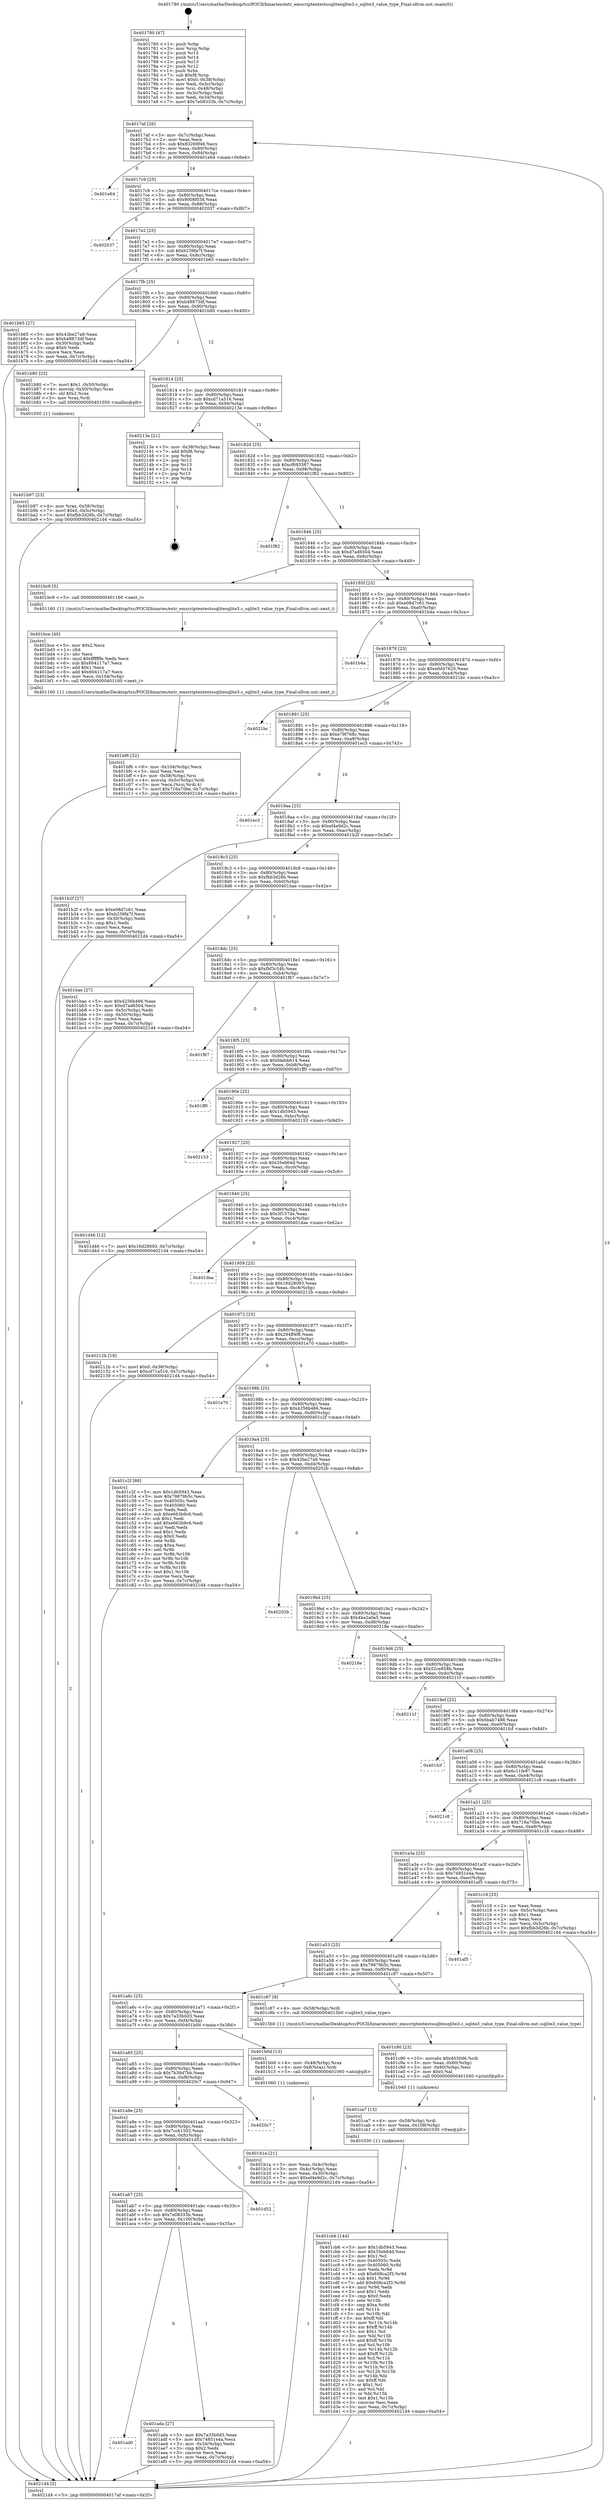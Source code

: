 digraph "0x401780" {
  label = "0x401780 (/mnt/c/Users/mathe/Desktop/tcc/POCII/binaries/extr_emscriptentestssqlitesqlite3.c_sqlite3_value_type_Final-ollvm.out::main(0))"
  labelloc = "t"
  node[shape=record]

  Entry [label="",width=0.3,height=0.3,shape=circle,fillcolor=black,style=filled]
  "0x4017af" [label="{
     0x4017af [26]\l
     | [instrs]\l
     &nbsp;&nbsp;0x4017af \<+3\>: mov -0x7c(%rbp),%eax\l
     &nbsp;&nbsp;0x4017b2 \<+2\>: mov %eax,%ecx\l
     &nbsp;&nbsp;0x4017b4 \<+6\>: sub $0x83269f46,%ecx\l
     &nbsp;&nbsp;0x4017ba \<+3\>: mov %eax,-0x80(%rbp)\l
     &nbsp;&nbsp;0x4017bd \<+6\>: mov %ecx,-0x84(%rbp)\l
     &nbsp;&nbsp;0x4017c3 \<+6\>: je 0000000000401e64 \<main+0x6e4\>\l
  }"]
  "0x401e64" [label="{
     0x401e64\l
  }", style=dashed]
  "0x4017c9" [label="{
     0x4017c9 [25]\l
     | [instrs]\l
     &nbsp;&nbsp;0x4017c9 \<+5\>: jmp 00000000004017ce \<main+0x4e\>\l
     &nbsp;&nbsp;0x4017ce \<+3\>: mov -0x80(%rbp),%eax\l
     &nbsp;&nbsp;0x4017d1 \<+5\>: sub $0x9008f038,%eax\l
     &nbsp;&nbsp;0x4017d6 \<+6\>: mov %eax,-0x88(%rbp)\l
     &nbsp;&nbsp;0x4017dc \<+6\>: je 0000000000402037 \<main+0x8b7\>\l
  }"]
  Exit [label="",width=0.3,height=0.3,shape=circle,fillcolor=black,style=filled,peripheries=2]
  "0x402037" [label="{
     0x402037\l
  }", style=dashed]
  "0x4017e2" [label="{
     0x4017e2 [25]\l
     | [instrs]\l
     &nbsp;&nbsp;0x4017e2 \<+5\>: jmp 00000000004017e7 \<main+0x67\>\l
     &nbsp;&nbsp;0x4017e7 \<+3\>: mov -0x80(%rbp),%eax\l
     &nbsp;&nbsp;0x4017ea \<+5\>: sub $0xb239fa7f,%eax\l
     &nbsp;&nbsp;0x4017ef \<+6\>: mov %eax,-0x8c(%rbp)\l
     &nbsp;&nbsp;0x4017f5 \<+6\>: je 0000000000401b65 \<main+0x3e5\>\l
  }"]
  "0x401cb6" [label="{
     0x401cb6 [144]\l
     | [instrs]\l
     &nbsp;&nbsp;0x401cb6 \<+5\>: mov $0x1db5943,%eax\l
     &nbsp;&nbsp;0x401cbb \<+5\>: mov $0x35eb64d,%esi\l
     &nbsp;&nbsp;0x401cc0 \<+2\>: mov $0x1,%cl\l
     &nbsp;&nbsp;0x401cc2 \<+7\>: mov 0x40505c,%edx\l
     &nbsp;&nbsp;0x401cc9 \<+8\>: mov 0x405060,%r8d\l
     &nbsp;&nbsp;0x401cd1 \<+3\>: mov %edx,%r9d\l
     &nbsp;&nbsp;0x401cd4 \<+7\>: sub $0x608ca2f3,%r9d\l
     &nbsp;&nbsp;0x401cdb \<+4\>: sub $0x1,%r9d\l
     &nbsp;&nbsp;0x401cdf \<+7\>: add $0x608ca2f3,%r9d\l
     &nbsp;&nbsp;0x401ce6 \<+4\>: imul %r9d,%edx\l
     &nbsp;&nbsp;0x401cea \<+3\>: and $0x1,%edx\l
     &nbsp;&nbsp;0x401ced \<+3\>: cmp $0x0,%edx\l
     &nbsp;&nbsp;0x401cf0 \<+4\>: sete %r10b\l
     &nbsp;&nbsp;0x401cf4 \<+4\>: cmp $0xa,%r8d\l
     &nbsp;&nbsp;0x401cf8 \<+4\>: setl %r11b\l
     &nbsp;&nbsp;0x401cfc \<+3\>: mov %r10b,%bl\l
     &nbsp;&nbsp;0x401cff \<+3\>: xor $0xff,%bl\l
     &nbsp;&nbsp;0x401d02 \<+3\>: mov %r11b,%r14b\l
     &nbsp;&nbsp;0x401d05 \<+4\>: xor $0xff,%r14b\l
     &nbsp;&nbsp;0x401d09 \<+3\>: xor $0x1,%cl\l
     &nbsp;&nbsp;0x401d0c \<+3\>: mov %bl,%r15b\l
     &nbsp;&nbsp;0x401d0f \<+4\>: and $0xff,%r15b\l
     &nbsp;&nbsp;0x401d13 \<+3\>: and %cl,%r10b\l
     &nbsp;&nbsp;0x401d16 \<+3\>: mov %r14b,%r12b\l
     &nbsp;&nbsp;0x401d19 \<+4\>: and $0xff,%r12b\l
     &nbsp;&nbsp;0x401d1d \<+3\>: and %cl,%r11b\l
     &nbsp;&nbsp;0x401d20 \<+3\>: or %r10b,%r15b\l
     &nbsp;&nbsp;0x401d23 \<+3\>: or %r11b,%r12b\l
     &nbsp;&nbsp;0x401d26 \<+3\>: xor %r12b,%r15b\l
     &nbsp;&nbsp;0x401d29 \<+3\>: or %r14b,%bl\l
     &nbsp;&nbsp;0x401d2c \<+3\>: xor $0xff,%bl\l
     &nbsp;&nbsp;0x401d2f \<+3\>: or $0x1,%cl\l
     &nbsp;&nbsp;0x401d32 \<+2\>: and %cl,%bl\l
     &nbsp;&nbsp;0x401d34 \<+3\>: or %bl,%r15b\l
     &nbsp;&nbsp;0x401d37 \<+4\>: test $0x1,%r15b\l
     &nbsp;&nbsp;0x401d3b \<+3\>: cmovne %esi,%eax\l
     &nbsp;&nbsp;0x401d3e \<+3\>: mov %eax,-0x7c(%rbp)\l
     &nbsp;&nbsp;0x401d41 \<+5\>: jmp 00000000004021d4 \<main+0xa54\>\l
  }"]
  "0x401b65" [label="{
     0x401b65 [27]\l
     | [instrs]\l
     &nbsp;&nbsp;0x401b65 \<+5\>: mov $0x43be27a9,%eax\l
     &nbsp;&nbsp;0x401b6a \<+5\>: mov $0xb48873df,%ecx\l
     &nbsp;&nbsp;0x401b6f \<+3\>: mov -0x30(%rbp),%edx\l
     &nbsp;&nbsp;0x401b72 \<+3\>: cmp $0x0,%edx\l
     &nbsp;&nbsp;0x401b75 \<+3\>: cmove %ecx,%eax\l
     &nbsp;&nbsp;0x401b78 \<+3\>: mov %eax,-0x7c(%rbp)\l
     &nbsp;&nbsp;0x401b7b \<+5\>: jmp 00000000004021d4 \<main+0xa54\>\l
  }"]
  "0x4017fb" [label="{
     0x4017fb [25]\l
     | [instrs]\l
     &nbsp;&nbsp;0x4017fb \<+5\>: jmp 0000000000401800 \<main+0x80\>\l
     &nbsp;&nbsp;0x401800 \<+3\>: mov -0x80(%rbp),%eax\l
     &nbsp;&nbsp;0x401803 \<+5\>: sub $0xb48873df,%eax\l
     &nbsp;&nbsp;0x401808 \<+6\>: mov %eax,-0x90(%rbp)\l
     &nbsp;&nbsp;0x40180e \<+6\>: je 0000000000401b80 \<main+0x400\>\l
  }"]
  "0x401ca7" [label="{
     0x401ca7 [15]\l
     | [instrs]\l
     &nbsp;&nbsp;0x401ca7 \<+4\>: mov -0x58(%rbp),%rdi\l
     &nbsp;&nbsp;0x401cab \<+6\>: mov %eax,-0x108(%rbp)\l
     &nbsp;&nbsp;0x401cb1 \<+5\>: call 0000000000401030 \<free@plt\>\l
     | [calls]\l
     &nbsp;&nbsp;0x401030 \{1\} (unknown)\l
  }"]
  "0x401b80" [label="{
     0x401b80 [23]\l
     | [instrs]\l
     &nbsp;&nbsp;0x401b80 \<+7\>: movl $0x1,-0x50(%rbp)\l
     &nbsp;&nbsp;0x401b87 \<+4\>: movslq -0x50(%rbp),%rax\l
     &nbsp;&nbsp;0x401b8b \<+4\>: shl $0x2,%rax\l
     &nbsp;&nbsp;0x401b8f \<+3\>: mov %rax,%rdi\l
     &nbsp;&nbsp;0x401b92 \<+5\>: call 0000000000401050 \<malloc@plt\>\l
     | [calls]\l
     &nbsp;&nbsp;0x401050 \{1\} (unknown)\l
  }"]
  "0x401814" [label="{
     0x401814 [25]\l
     | [instrs]\l
     &nbsp;&nbsp;0x401814 \<+5\>: jmp 0000000000401819 \<main+0x99\>\l
     &nbsp;&nbsp;0x401819 \<+3\>: mov -0x80(%rbp),%eax\l
     &nbsp;&nbsp;0x40181c \<+5\>: sub $0xcd71a516,%eax\l
     &nbsp;&nbsp;0x401821 \<+6\>: mov %eax,-0x94(%rbp)\l
     &nbsp;&nbsp;0x401827 \<+6\>: je 000000000040213e \<main+0x9be\>\l
  }"]
  "0x401c90" [label="{
     0x401c90 [23]\l
     | [instrs]\l
     &nbsp;&nbsp;0x401c90 \<+10\>: movabs $0x4030d6,%rdi\l
     &nbsp;&nbsp;0x401c9a \<+3\>: mov %eax,-0x60(%rbp)\l
     &nbsp;&nbsp;0x401c9d \<+3\>: mov -0x60(%rbp),%esi\l
     &nbsp;&nbsp;0x401ca0 \<+2\>: mov $0x0,%al\l
     &nbsp;&nbsp;0x401ca2 \<+5\>: call 0000000000401040 \<printf@plt\>\l
     | [calls]\l
     &nbsp;&nbsp;0x401040 \{1\} (unknown)\l
  }"]
  "0x40213e" [label="{
     0x40213e [21]\l
     | [instrs]\l
     &nbsp;&nbsp;0x40213e \<+3\>: mov -0x38(%rbp),%eax\l
     &nbsp;&nbsp;0x402141 \<+7\>: add $0xf8,%rsp\l
     &nbsp;&nbsp;0x402148 \<+1\>: pop %rbx\l
     &nbsp;&nbsp;0x402149 \<+2\>: pop %r12\l
     &nbsp;&nbsp;0x40214b \<+2\>: pop %r13\l
     &nbsp;&nbsp;0x40214d \<+2\>: pop %r14\l
     &nbsp;&nbsp;0x40214f \<+2\>: pop %r15\l
     &nbsp;&nbsp;0x402151 \<+1\>: pop %rbp\l
     &nbsp;&nbsp;0x402152 \<+1\>: ret\l
  }"]
  "0x40182d" [label="{
     0x40182d [25]\l
     | [instrs]\l
     &nbsp;&nbsp;0x40182d \<+5\>: jmp 0000000000401832 \<main+0xb2\>\l
     &nbsp;&nbsp;0x401832 \<+3\>: mov -0x80(%rbp),%eax\l
     &nbsp;&nbsp;0x401835 \<+5\>: sub $0xcf693387,%eax\l
     &nbsp;&nbsp;0x40183a \<+6\>: mov %eax,-0x98(%rbp)\l
     &nbsp;&nbsp;0x401840 \<+6\>: je 0000000000401f82 \<main+0x802\>\l
  }"]
  "0x401bf6" [label="{
     0x401bf6 [32]\l
     | [instrs]\l
     &nbsp;&nbsp;0x401bf6 \<+6\>: mov -0x104(%rbp),%ecx\l
     &nbsp;&nbsp;0x401bfc \<+3\>: imul %eax,%ecx\l
     &nbsp;&nbsp;0x401bff \<+4\>: mov -0x58(%rbp),%rsi\l
     &nbsp;&nbsp;0x401c03 \<+4\>: movslq -0x5c(%rbp),%rdi\l
     &nbsp;&nbsp;0x401c07 \<+3\>: mov %ecx,(%rsi,%rdi,4)\l
     &nbsp;&nbsp;0x401c0a \<+7\>: movl $0x716a70be,-0x7c(%rbp)\l
     &nbsp;&nbsp;0x401c11 \<+5\>: jmp 00000000004021d4 \<main+0xa54\>\l
  }"]
  "0x401f82" [label="{
     0x401f82\l
  }", style=dashed]
  "0x401846" [label="{
     0x401846 [25]\l
     | [instrs]\l
     &nbsp;&nbsp;0x401846 \<+5\>: jmp 000000000040184b \<main+0xcb\>\l
     &nbsp;&nbsp;0x40184b \<+3\>: mov -0x80(%rbp),%eax\l
     &nbsp;&nbsp;0x40184e \<+5\>: sub $0xd7ad6504,%eax\l
     &nbsp;&nbsp;0x401853 \<+6\>: mov %eax,-0x9c(%rbp)\l
     &nbsp;&nbsp;0x401859 \<+6\>: je 0000000000401bc9 \<main+0x449\>\l
  }"]
  "0x401bce" [label="{
     0x401bce [40]\l
     | [instrs]\l
     &nbsp;&nbsp;0x401bce \<+5\>: mov $0x2,%ecx\l
     &nbsp;&nbsp;0x401bd3 \<+1\>: cltd\l
     &nbsp;&nbsp;0x401bd4 \<+2\>: idiv %ecx\l
     &nbsp;&nbsp;0x401bd6 \<+6\>: imul $0xfffffffe,%edx,%ecx\l
     &nbsp;&nbsp;0x401bdc \<+6\>: sub $0x604117a7,%ecx\l
     &nbsp;&nbsp;0x401be2 \<+3\>: add $0x1,%ecx\l
     &nbsp;&nbsp;0x401be5 \<+6\>: add $0x604117a7,%ecx\l
     &nbsp;&nbsp;0x401beb \<+6\>: mov %ecx,-0x104(%rbp)\l
     &nbsp;&nbsp;0x401bf1 \<+5\>: call 0000000000401160 \<next_i\>\l
     | [calls]\l
     &nbsp;&nbsp;0x401160 \{1\} (/mnt/c/Users/mathe/Desktop/tcc/POCII/binaries/extr_emscriptentestssqlitesqlite3.c_sqlite3_value_type_Final-ollvm.out::next_i)\l
  }"]
  "0x401bc9" [label="{
     0x401bc9 [5]\l
     | [instrs]\l
     &nbsp;&nbsp;0x401bc9 \<+5\>: call 0000000000401160 \<next_i\>\l
     | [calls]\l
     &nbsp;&nbsp;0x401160 \{1\} (/mnt/c/Users/mathe/Desktop/tcc/POCII/binaries/extr_emscriptentestssqlitesqlite3.c_sqlite3_value_type_Final-ollvm.out::next_i)\l
  }"]
  "0x40185f" [label="{
     0x40185f [25]\l
     | [instrs]\l
     &nbsp;&nbsp;0x40185f \<+5\>: jmp 0000000000401864 \<main+0xe4\>\l
     &nbsp;&nbsp;0x401864 \<+3\>: mov -0x80(%rbp),%eax\l
     &nbsp;&nbsp;0x401867 \<+5\>: sub $0xe08d7c61,%eax\l
     &nbsp;&nbsp;0x40186c \<+6\>: mov %eax,-0xa0(%rbp)\l
     &nbsp;&nbsp;0x401872 \<+6\>: je 0000000000401b4a \<main+0x3ca\>\l
  }"]
  "0x401b97" [label="{
     0x401b97 [23]\l
     | [instrs]\l
     &nbsp;&nbsp;0x401b97 \<+4\>: mov %rax,-0x58(%rbp)\l
     &nbsp;&nbsp;0x401b9b \<+7\>: movl $0x0,-0x5c(%rbp)\l
     &nbsp;&nbsp;0x401ba2 \<+7\>: movl $0xfbb3d26b,-0x7c(%rbp)\l
     &nbsp;&nbsp;0x401ba9 \<+5\>: jmp 00000000004021d4 \<main+0xa54\>\l
  }"]
  "0x401b4a" [label="{
     0x401b4a\l
  }", style=dashed]
  "0x401878" [label="{
     0x401878 [25]\l
     | [instrs]\l
     &nbsp;&nbsp;0x401878 \<+5\>: jmp 000000000040187d \<main+0xfd\>\l
     &nbsp;&nbsp;0x40187d \<+3\>: mov -0x80(%rbp),%eax\l
     &nbsp;&nbsp;0x401880 \<+5\>: sub $0xe0d47620,%eax\l
     &nbsp;&nbsp;0x401885 \<+6\>: mov %eax,-0xa4(%rbp)\l
     &nbsp;&nbsp;0x40188b \<+6\>: je 00000000004021bc \<main+0xa3c\>\l
  }"]
  "0x401b1a" [label="{
     0x401b1a [21]\l
     | [instrs]\l
     &nbsp;&nbsp;0x401b1a \<+3\>: mov %eax,-0x4c(%rbp)\l
     &nbsp;&nbsp;0x401b1d \<+3\>: mov -0x4c(%rbp),%eax\l
     &nbsp;&nbsp;0x401b20 \<+3\>: mov %eax,-0x30(%rbp)\l
     &nbsp;&nbsp;0x401b23 \<+7\>: movl $0xef4e9d2c,-0x7c(%rbp)\l
     &nbsp;&nbsp;0x401b2a \<+5\>: jmp 00000000004021d4 \<main+0xa54\>\l
  }"]
  "0x4021bc" [label="{
     0x4021bc\l
  }", style=dashed]
  "0x401891" [label="{
     0x401891 [25]\l
     | [instrs]\l
     &nbsp;&nbsp;0x401891 \<+5\>: jmp 0000000000401896 \<main+0x116\>\l
     &nbsp;&nbsp;0x401896 \<+3\>: mov -0x80(%rbp),%eax\l
     &nbsp;&nbsp;0x401899 \<+5\>: sub $0xe79f768c,%eax\l
     &nbsp;&nbsp;0x40189e \<+6\>: mov %eax,-0xa8(%rbp)\l
     &nbsp;&nbsp;0x4018a4 \<+6\>: je 0000000000401ec3 \<main+0x743\>\l
  }"]
  "0x401780" [label="{
     0x401780 [47]\l
     | [instrs]\l
     &nbsp;&nbsp;0x401780 \<+1\>: push %rbp\l
     &nbsp;&nbsp;0x401781 \<+3\>: mov %rsp,%rbp\l
     &nbsp;&nbsp;0x401784 \<+2\>: push %r15\l
     &nbsp;&nbsp;0x401786 \<+2\>: push %r14\l
     &nbsp;&nbsp;0x401788 \<+2\>: push %r13\l
     &nbsp;&nbsp;0x40178a \<+2\>: push %r12\l
     &nbsp;&nbsp;0x40178c \<+1\>: push %rbx\l
     &nbsp;&nbsp;0x40178d \<+7\>: sub $0xf8,%rsp\l
     &nbsp;&nbsp;0x401794 \<+7\>: movl $0x0,-0x38(%rbp)\l
     &nbsp;&nbsp;0x40179b \<+3\>: mov %edi,-0x3c(%rbp)\l
     &nbsp;&nbsp;0x40179e \<+4\>: mov %rsi,-0x48(%rbp)\l
     &nbsp;&nbsp;0x4017a2 \<+3\>: mov -0x3c(%rbp),%edi\l
     &nbsp;&nbsp;0x4017a5 \<+3\>: mov %edi,-0x34(%rbp)\l
     &nbsp;&nbsp;0x4017a8 \<+7\>: movl $0x7e08333b,-0x7c(%rbp)\l
  }"]
  "0x401ec3" [label="{
     0x401ec3\l
  }", style=dashed]
  "0x4018aa" [label="{
     0x4018aa [25]\l
     | [instrs]\l
     &nbsp;&nbsp;0x4018aa \<+5\>: jmp 00000000004018af \<main+0x12f\>\l
     &nbsp;&nbsp;0x4018af \<+3\>: mov -0x80(%rbp),%eax\l
     &nbsp;&nbsp;0x4018b2 \<+5\>: sub $0xef4e9d2c,%eax\l
     &nbsp;&nbsp;0x4018b7 \<+6\>: mov %eax,-0xac(%rbp)\l
     &nbsp;&nbsp;0x4018bd \<+6\>: je 0000000000401b2f \<main+0x3af\>\l
  }"]
  "0x4021d4" [label="{
     0x4021d4 [5]\l
     | [instrs]\l
     &nbsp;&nbsp;0x4021d4 \<+5\>: jmp 00000000004017af \<main+0x2f\>\l
  }"]
  "0x401b2f" [label="{
     0x401b2f [27]\l
     | [instrs]\l
     &nbsp;&nbsp;0x401b2f \<+5\>: mov $0xe08d7c61,%eax\l
     &nbsp;&nbsp;0x401b34 \<+5\>: mov $0xb239fa7f,%ecx\l
     &nbsp;&nbsp;0x401b39 \<+3\>: mov -0x30(%rbp),%edx\l
     &nbsp;&nbsp;0x401b3c \<+3\>: cmp $0x1,%edx\l
     &nbsp;&nbsp;0x401b3f \<+3\>: cmovl %ecx,%eax\l
     &nbsp;&nbsp;0x401b42 \<+3\>: mov %eax,-0x7c(%rbp)\l
     &nbsp;&nbsp;0x401b45 \<+5\>: jmp 00000000004021d4 \<main+0xa54\>\l
  }"]
  "0x4018c3" [label="{
     0x4018c3 [25]\l
     | [instrs]\l
     &nbsp;&nbsp;0x4018c3 \<+5\>: jmp 00000000004018c8 \<main+0x148\>\l
     &nbsp;&nbsp;0x4018c8 \<+3\>: mov -0x80(%rbp),%eax\l
     &nbsp;&nbsp;0x4018cb \<+5\>: sub $0xfbb3d26b,%eax\l
     &nbsp;&nbsp;0x4018d0 \<+6\>: mov %eax,-0xb0(%rbp)\l
     &nbsp;&nbsp;0x4018d6 \<+6\>: je 0000000000401bae \<main+0x42e\>\l
  }"]
  "0x401ad0" [label="{
     0x401ad0\l
  }", style=dashed]
  "0x401bae" [label="{
     0x401bae [27]\l
     | [instrs]\l
     &nbsp;&nbsp;0x401bae \<+5\>: mov $0x4256b466,%eax\l
     &nbsp;&nbsp;0x401bb3 \<+5\>: mov $0xd7ad6504,%ecx\l
     &nbsp;&nbsp;0x401bb8 \<+3\>: mov -0x5c(%rbp),%edx\l
     &nbsp;&nbsp;0x401bbb \<+3\>: cmp -0x50(%rbp),%edx\l
     &nbsp;&nbsp;0x401bbe \<+3\>: cmovl %ecx,%eax\l
     &nbsp;&nbsp;0x401bc1 \<+3\>: mov %eax,-0x7c(%rbp)\l
     &nbsp;&nbsp;0x401bc4 \<+5\>: jmp 00000000004021d4 \<main+0xa54\>\l
  }"]
  "0x4018dc" [label="{
     0x4018dc [25]\l
     | [instrs]\l
     &nbsp;&nbsp;0x4018dc \<+5\>: jmp 00000000004018e1 \<main+0x161\>\l
     &nbsp;&nbsp;0x4018e1 \<+3\>: mov -0x80(%rbp),%eax\l
     &nbsp;&nbsp;0x4018e4 \<+5\>: sub $0xfbf3c54b,%eax\l
     &nbsp;&nbsp;0x4018e9 \<+6\>: mov %eax,-0xb4(%rbp)\l
     &nbsp;&nbsp;0x4018ef \<+6\>: je 0000000000401f67 \<main+0x7e7\>\l
  }"]
  "0x401ada" [label="{
     0x401ada [27]\l
     | [instrs]\l
     &nbsp;&nbsp;0x401ada \<+5\>: mov $0x7a33b0d3,%eax\l
     &nbsp;&nbsp;0x401adf \<+5\>: mov $0x74851e4a,%ecx\l
     &nbsp;&nbsp;0x401ae4 \<+3\>: mov -0x34(%rbp),%edx\l
     &nbsp;&nbsp;0x401ae7 \<+3\>: cmp $0x2,%edx\l
     &nbsp;&nbsp;0x401aea \<+3\>: cmovne %ecx,%eax\l
     &nbsp;&nbsp;0x401aed \<+3\>: mov %eax,-0x7c(%rbp)\l
     &nbsp;&nbsp;0x401af0 \<+5\>: jmp 00000000004021d4 \<main+0xa54\>\l
  }"]
  "0x401f67" [label="{
     0x401f67\l
  }", style=dashed]
  "0x4018f5" [label="{
     0x4018f5 [25]\l
     | [instrs]\l
     &nbsp;&nbsp;0x4018f5 \<+5\>: jmp 00000000004018fa \<main+0x17a\>\l
     &nbsp;&nbsp;0x4018fa \<+3\>: mov -0x80(%rbp),%eax\l
     &nbsp;&nbsp;0x4018fd \<+5\>: sub $0xfdebb614,%eax\l
     &nbsp;&nbsp;0x401902 \<+6\>: mov %eax,-0xb8(%rbp)\l
     &nbsp;&nbsp;0x401908 \<+6\>: je 0000000000401ff0 \<main+0x870\>\l
  }"]
  "0x401ab7" [label="{
     0x401ab7 [25]\l
     | [instrs]\l
     &nbsp;&nbsp;0x401ab7 \<+5\>: jmp 0000000000401abc \<main+0x33c\>\l
     &nbsp;&nbsp;0x401abc \<+3\>: mov -0x80(%rbp),%eax\l
     &nbsp;&nbsp;0x401abf \<+5\>: sub $0x7e08333b,%eax\l
     &nbsp;&nbsp;0x401ac4 \<+6\>: mov %eax,-0x100(%rbp)\l
     &nbsp;&nbsp;0x401aca \<+6\>: je 0000000000401ada \<main+0x35a\>\l
  }"]
  "0x401ff0" [label="{
     0x401ff0\l
  }", style=dashed]
  "0x40190e" [label="{
     0x40190e [25]\l
     | [instrs]\l
     &nbsp;&nbsp;0x40190e \<+5\>: jmp 0000000000401913 \<main+0x193\>\l
     &nbsp;&nbsp;0x401913 \<+3\>: mov -0x80(%rbp),%eax\l
     &nbsp;&nbsp;0x401916 \<+5\>: sub $0x1db5943,%eax\l
     &nbsp;&nbsp;0x40191b \<+6\>: mov %eax,-0xbc(%rbp)\l
     &nbsp;&nbsp;0x401921 \<+6\>: je 0000000000402153 \<main+0x9d3\>\l
  }"]
  "0x401d52" [label="{
     0x401d52\l
  }", style=dashed]
  "0x402153" [label="{
     0x402153\l
  }", style=dashed]
  "0x401927" [label="{
     0x401927 [25]\l
     | [instrs]\l
     &nbsp;&nbsp;0x401927 \<+5\>: jmp 000000000040192c \<main+0x1ac\>\l
     &nbsp;&nbsp;0x40192c \<+3\>: mov -0x80(%rbp),%eax\l
     &nbsp;&nbsp;0x40192f \<+5\>: sub $0x35eb64d,%eax\l
     &nbsp;&nbsp;0x401934 \<+6\>: mov %eax,-0xc0(%rbp)\l
     &nbsp;&nbsp;0x40193a \<+6\>: je 0000000000401d46 \<main+0x5c6\>\l
  }"]
  "0x401a9e" [label="{
     0x401a9e [25]\l
     | [instrs]\l
     &nbsp;&nbsp;0x401a9e \<+5\>: jmp 0000000000401aa3 \<main+0x323\>\l
     &nbsp;&nbsp;0x401aa3 \<+3\>: mov -0x80(%rbp),%eax\l
     &nbsp;&nbsp;0x401aa6 \<+5\>: sub $0x7ccb1502,%eax\l
     &nbsp;&nbsp;0x401aab \<+6\>: mov %eax,-0xfc(%rbp)\l
     &nbsp;&nbsp;0x401ab1 \<+6\>: je 0000000000401d52 \<main+0x5d2\>\l
  }"]
  "0x401d46" [label="{
     0x401d46 [12]\l
     | [instrs]\l
     &nbsp;&nbsp;0x401d46 \<+7\>: movl $0x16d28093,-0x7c(%rbp)\l
     &nbsp;&nbsp;0x401d4d \<+5\>: jmp 00000000004021d4 \<main+0xa54\>\l
  }"]
  "0x401940" [label="{
     0x401940 [25]\l
     | [instrs]\l
     &nbsp;&nbsp;0x401940 \<+5\>: jmp 0000000000401945 \<main+0x1c5\>\l
     &nbsp;&nbsp;0x401945 \<+3\>: mov -0x80(%rbp),%eax\l
     &nbsp;&nbsp;0x401948 \<+5\>: sub $0x3f1574e,%eax\l
     &nbsp;&nbsp;0x40194d \<+6\>: mov %eax,-0xc4(%rbp)\l
     &nbsp;&nbsp;0x401953 \<+6\>: je 0000000000401daa \<main+0x62a\>\l
  }"]
  "0x4020c7" [label="{
     0x4020c7\l
  }", style=dashed]
  "0x401daa" [label="{
     0x401daa\l
  }", style=dashed]
  "0x401959" [label="{
     0x401959 [25]\l
     | [instrs]\l
     &nbsp;&nbsp;0x401959 \<+5\>: jmp 000000000040195e \<main+0x1de\>\l
     &nbsp;&nbsp;0x40195e \<+3\>: mov -0x80(%rbp),%eax\l
     &nbsp;&nbsp;0x401961 \<+5\>: sub $0x16d28093,%eax\l
     &nbsp;&nbsp;0x401966 \<+6\>: mov %eax,-0xc8(%rbp)\l
     &nbsp;&nbsp;0x40196c \<+6\>: je 000000000040212b \<main+0x9ab\>\l
  }"]
  "0x401a85" [label="{
     0x401a85 [25]\l
     | [instrs]\l
     &nbsp;&nbsp;0x401a85 \<+5\>: jmp 0000000000401a8a \<main+0x30a\>\l
     &nbsp;&nbsp;0x401a8a \<+3\>: mov -0x80(%rbp),%eax\l
     &nbsp;&nbsp;0x401a8d \<+5\>: sub $0x7b38d7bb,%eax\l
     &nbsp;&nbsp;0x401a92 \<+6\>: mov %eax,-0xf8(%rbp)\l
     &nbsp;&nbsp;0x401a98 \<+6\>: je 00000000004020c7 \<main+0x947\>\l
  }"]
  "0x40212b" [label="{
     0x40212b [19]\l
     | [instrs]\l
     &nbsp;&nbsp;0x40212b \<+7\>: movl $0x0,-0x38(%rbp)\l
     &nbsp;&nbsp;0x402132 \<+7\>: movl $0xcd71a516,-0x7c(%rbp)\l
     &nbsp;&nbsp;0x402139 \<+5\>: jmp 00000000004021d4 \<main+0xa54\>\l
  }"]
  "0x401972" [label="{
     0x401972 [25]\l
     | [instrs]\l
     &nbsp;&nbsp;0x401972 \<+5\>: jmp 0000000000401977 \<main+0x1f7\>\l
     &nbsp;&nbsp;0x401977 \<+3\>: mov -0x80(%rbp),%eax\l
     &nbsp;&nbsp;0x40197a \<+5\>: sub $0x294ff4f8,%eax\l
     &nbsp;&nbsp;0x40197f \<+6\>: mov %eax,-0xcc(%rbp)\l
     &nbsp;&nbsp;0x401985 \<+6\>: je 0000000000401e70 \<main+0x6f0\>\l
  }"]
  "0x401b0d" [label="{
     0x401b0d [13]\l
     | [instrs]\l
     &nbsp;&nbsp;0x401b0d \<+4\>: mov -0x48(%rbp),%rax\l
     &nbsp;&nbsp;0x401b11 \<+4\>: mov 0x8(%rax),%rdi\l
     &nbsp;&nbsp;0x401b15 \<+5\>: call 0000000000401060 \<atoi@plt\>\l
     | [calls]\l
     &nbsp;&nbsp;0x401060 \{1\} (unknown)\l
  }"]
  "0x401e70" [label="{
     0x401e70\l
  }", style=dashed]
  "0x40198b" [label="{
     0x40198b [25]\l
     | [instrs]\l
     &nbsp;&nbsp;0x40198b \<+5\>: jmp 0000000000401990 \<main+0x210\>\l
     &nbsp;&nbsp;0x401990 \<+3\>: mov -0x80(%rbp),%eax\l
     &nbsp;&nbsp;0x401993 \<+5\>: sub $0x4256b466,%eax\l
     &nbsp;&nbsp;0x401998 \<+6\>: mov %eax,-0xd0(%rbp)\l
     &nbsp;&nbsp;0x40199e \<+6\>: je 0000000000401c2f \<main+0x4af\>\l
  }"]
  "0x401a6c" [label="{
     0x401a6c [25]\l
     | [instrs]\l
     &nbsp;&nbsp;0x401a6c \<+5\>: jmp 0000000000401a71 \<main+0x2f1\>\l
     &nbsp;&nbsp;0x401a71 \<+3\>: mov -0x80(%rbp),%eax\l
     &nbsp;&nbsp;0x401a74 \<+5\>: sub $0x7a33b0d3,%eax\l
     &nbsp;&nbsp;0x401a79 \<+6\>: mov %eax,-0xf4(%rbp)\l
     &nbsp;&nbsp;0x401a7f \<+6\>: je 0000000000401b0d \<main+0x38d\>\l
  }"]
  "0x401c2f" [label="{
     0x401c2f [88]\l
     | [instrs]\l
     &nbsp;&nbsp;0x401c2f \<+5\>: mov $0x1db5943,%eax\l
     &nbsp;&nbsp;0x401c34 \<+5\>: mov $0x79879b5c,%ecx\l
     &nbsp;&nbsp;0x401c39 \<+7\>: mov 0x40505c,%edx\l
     &nbsp;&nbsp;0x401c40 \<+7\>: mov 0x405060,%esi\l
     &nbsp;&nbsp;0x401c47 \<+2\>: mov %edx,%edi\l
     &nbsp;&nbsp;0x401c49 \<+6\>: sub $0xe663b9c6,%edi\l
     &nbsp;&nbsp;0x401c4f \<+3\>: sub $0x1,%edi\l
     &nbsp;&nbsp;0x401c52 \<+6\>: add $0xe663b9c6,%edi\l
     &nbsp;&nbsp;0x401c58 \<+3\>: imul %edi,%edx\l
     &nbsp;&nbsp;0x401c5b \<+3\>: and $0x1,%edx\l
     &nbsp;&nbsp;0x401c5e \<+3\>: cmp $0x0,%edx\l
     &nbsp;&nbsp;0x401c61 \<+4\>: sete %r8b\l
     &nbsp;&nbsp;0x401c65 \<+3\>: cmp $0xa,%esi\l
     &nbsp;&nbsp;0x401c68 \<+4\>: setl %r9b\l
     &nbsp;&nbsp;0x401c6c \<+3\>: mov %r8b,%r10b\l
     &nbsp;&nbsp;0x401c6f \<+3\>: and %r9b,%r10b\l
     &nbsp;&nbsp;0x401c72 \<+3\>: xor %r9b,%r8b\l
     &nbsp;&nbsp;0x401c75 \<+3\>: or %r8b,%r10b\l
     &nbsp;&nbsp;0x401c78 \<+4\>: test $0x1,%r10b\l
     &nbsp;&nbsp;0x401c7c \<+3\>: cmovne %ecx,%eax\l
     &nbsp;&nbsp;0x401c7f \<+3\>: mov %eax,-0x7c(%rbp)\l
     &nbsp;&nbsp;0x401c82 \<+5\>: jmp 00000000004021d4 \<main+0xa54\>\l
  }"]
  "0x4019a4" [label="{
     0x4019a4 [25]\l
     | [instrs]\l
     &nbsp;&nbsp;0x4019a4 \<+5\>: jmp 00000000004019a9 \<main+0x229\>\l
     &nbsp;&nbsp;0x4019a9 \<+3\>: mov -0x80(%rbp),%eax\l
     &nbsp;&nbsp;0x4019ac \<+5\>: sub $0x43be27a9,%eax\l
     &nbsp;&nbsp;0x4019b1 \<+6\>: mov %eax,-0xd4(%rbp)\l
     &nbsp;&nbsp;0x4019b7 \<+6\>: je 000000000040202b \<main+0x8ab\>\l
  }"]
  "0x401c87" [label="{
     0x401c87 [9]\l
     | [instrs]\l
     &nbsp;&nbsp;0x401c87 \<+4\>: mov -0x58(%rbp),%rdi\l
     &nbsp;&nbsp;0x401c8b \<+5\>: call 00000000004015b0 \<sqlite3_value_type\>\l
     | [calls]\l
     &nbsp;&nbsp;0x4015b0 \{1\} (/mnt/c/Users/mathe/Desktop/tcc/POCII/binaries/extr_emscriptentestssqlitesqlite3.c_sqlite3_value_type_Final-ollvm.out::sqlite3_value_type)\l
  }"]
  "0x40202b" [label="{
     0x40202b\l
  }", style=dashed]
  "0x4019bd" [label="{
     0x4019bd [25]\l
     | [instrs]\l
     &nbsp;&nbsp;0x4019bd \<+5\>: jmp 00000000004019c2 \<main+0x242\>\l
     &nbsp;&nbsp;0x4019c2 \<+3\>: mov -0x80(%rbp),%eax\l
     &nbsp;&nbsp;0x4019c5 \<+5\>: sub $0x4ba2a0a5,%eax\l
     &nbsp;&nbsp;0x4019ca \<+6\>: mov %eax,-0xd8(%rbp)\l
     &nbsp;&nbsp;0x4019d0 \<+6\>: je 000000000040218e \<main+0xa0e\>\l
  }"]
  "0x401a53" [label="{
     0x401a53 [25]\l
     | [instrs]\l
     &nbsp;&nbsp;0x401a53 \<+5\>: jmp 0000000000401a58 \<main+0x2d8\>\l
     &nbsp;&nbsp;0x401a58 \<+3\>: mov -0x80(%rbp),%eax\l
     &nbsp;&nbsp;0x401a5b \<+5\>: sub $0x79879b5c,%eax\l
     &nbsp;&nbsp;0x401a60 \<+6\>: mov %eax,-0xf0(%rbp)\l
     &nbsp;&nbsp;0x401a66 \<+6\>: je 0000000000401c87 \<main+0x507\>\l
  }"]
  "0x40218e" [label="{
     0x40218e\l
  }", style=dashed]
  "0x4019d6" [label="{
     0x4019d6 [25]\l
     | [instrs]\l
     &nbsp;&nbsp;0x4019d6 \<+5\>: jmp 00000000004019db \<main+0x25b\>\l
     &nbsp;&nbsp;0x4019db \<+3\>: mov -0x80(%rbp),%eax\l
     &nbsp;&nbsp;0x4019de \<+5\>: sub $0x52ce858b,%eax\l
     &nbsp;&nbsp;0x4019e3 \<+6\>: mov %eax,-0xdc(%rbp)\l
     &nbsp;&nbsp;0x4019e9 \<+6\>: je 000000000040211f \<main+0x99f\>\l
  }"]
  "0x401af5" [label="{
     0x401af5\l
  }", style=dashed]
  "0x40211f" [label="{
     0x40211f\l
  }", style=dashed]
  "0x4019ef" [label="{
     0x4019ef [25]\l
     | [instrs]\l
     &nbsp;&nbsp;0x4019ef \<+5\>: jmp 00000000004019f4 \<main+0x274\>\l
     &nbsp;&nbsp;0x4019f4 \<+3\>: mov -0x80(%rbp),%eax\l
     &nbsp;&nbsp;0x4019f7 \<+5\>: sub $0x6bab7488,%eax\l
     &nbsp;&nbsp;0x4019fc \<+6\>: mov %eax,-0xe0(%rbp)\l
     &nbsp;&nbsp;0x401a02 \<+6\>: je 0000000000401fcf \<main+0x84f\>\l
  }"]
  "0x401a3a" [label="{
     0x401a3a [25]\l
     | [instrs]\l
     &nbsp;&nbsp;0x401a3a \<+5\>: jmp 0000000000401a3f \<main+0x2bf\>\l
     &nbsp;&nbsp;0x401a3f \<+3\>: mov -0x80(%rbp),%eax\l
     &nbsp;&nbsp;0x401a42 \<+5\>: sub $0x74851e4a,%eax\l
     &nbsp;&nbsp;0x401a47 \<+6\>: mov %eax,-0xec(%rbp)\l
     &nbsp;&nbsp;0x401a4d \<+6\>: je 0000000000401af5 \<main+0x375\>\l
  }"]
  "0x401fcf" [label="{
     0x401fcf\l
  }", style=dashed]
  "0x401a08" [label="{
     0x401a08 [25]\l
     | [instrs]\l
     &nbsp;&nbsp;0x401a08 \<+5\>: jmp 0000000000401a0d \<main+0x28d\>\l
     &nbsp;&nbsp;0x401a0d \<+3\>: mov -0x80(%rbp),%eax\l
     &nbsp;&nbsp;0x401a10 \<+5\>: sub $0x6c11fe97,%eax\l
     &nbsp;&nbsp;0x401a15 \<+6\>: mov %eax,-0xe4(%rbp)\l
     &nbsp;&nbsp;0x401a1b \<+6\>: je 00000000004021c8 \<main+0xa48\>\l
  }"]
  "0x401c16" [label="{
     0x401c16 [25]\l
     | [instrs]\l
     &nbsp;&nbsp;0x401c16 \<+2\>: xor %eax,%eax\l
     &nbsp;&nbsp;0x401c18 \<+3\>: mov -0x5c(%rbp),%ecx\l
     &nbsp;&nbsp;0x401c1b \<+3\>: sub $0x1,%eax\l
     &nbsp;&nbsp;0x401c1e \<+2\>: sub %eax,%ecx\l
     &nbsp;&nbsp;0x401c20 \<+3\>: mov %ecx,-0x5c(%rbp)\l
     &nbsp;&nbsp;0x401c23 \<+7\>: movl $0xfbb3d26b,-0x7c(%rbp)\l
     &nbsp;&nbsp;0x401c2a \<+5\>: jmp 00000000004021d4 \<main+0xa54\>\l
  }"]
  "0x4021c8" [label="{
     0x4021c8\l
  }", style=dashed]
  "0x401a21" [label="{
     0x401a21 [25]\l
     | [instrs]\l
     &nbsp;&nbsp;0x401a21 \<+5\>: jmp 0000000000401a26 \<main+0x2a6\>\l
     &nbsp;&nbsp;0x401a26 \<+3\>: mov -0x80(%rbp),%eax\l
     &nbsp;&nbsp;0x401a29 \<+5\>: sub $0x716a70be,%eax\l
     &nbsp;&nbsp;0x401a2e \<+6\>: mov %eax,-0xe8(%rbp)\l
     &nbsp;&nbsp;0x401a34 \<+6\>: je 0000000000401c16 \<main+0x496\>\l
  }"]
  Entry -> "0x401780" [label=" 1"]
  "0x4017af" -> "0x401e64" [label=" 0"]
  "0x4017af" -> "0x4017c9" [label=" 14"]
  "0x40213e" -> Exit [label=" 1"]
  "0x4017c9" -> "0x402037" [label=" 0"]
  "0x4017c9" -> "0x4017e2" [label=" 14"]
  "0x40212b" -> "0x4021d4" [label=" 1"]
  "0x4017e2" -> "0x401b65" [label=" 1"]
  "0x4017e2" -> "0x4017fb" [label=" 13"]
  "0x401d46" -> "0x4021d4" [label=" 1"]
  "0x4017fb" -> "0x401b80" [label=" 1"]
  "0x4017fb" -> "0x401814" [label=" 12"]
  "0x401cb6" -> "0x4021d4" [label=" 1"]
  "0x401814" -> "0x40213e" [label=" 1"]
  "0x401814" -> "0x40182d" [label=" 11"]
  "0x401ca7" -> "0x401cb6" [label=" 1"]
  "0x40182d" -> "0x401f82" [label=" 0"]
  "0x40182d" -> "0x401846" [label=" 11"]
  "0x401c90" -> "0x401ca7" [label=" 1"]
  "0x401846" -> "0x401bc9" [label=" 1"]
  "0x401846" -> "0x40185f" [label=" 10"]
  "0x401c87" -> "0x401c90" [label=" 1"]
  "0x40185f" -> "0x401b4a" [label=" 0"]
  "0x40185f" -> "0x401878" [label=" 10"]
  "0x401c2f" -> "0x4021d4" [label=" 1"]
  "0x401878" -> "0x4021bc" [label=" 0"]
  "0x401878" -> "0x401891" [label=" 10"]
  "0x401c16" -> "0x4021d4" [label=" 1"]
  "0x401891" -> "0x401ec3" [label=" 0"]
  "0x401891" -> "0x4018aa" [label=" 10"]
  "0x401bf6" -> "0x4021d4" [label=" 1"]
  "0x4018aa" -> "0x401b2f" [label=" 1"]
  "0x4018aa" -> "0x4018c3" [label=" 9"]
  "0x401bce" -> "0x401bf6" [label=" 1"]
  "0x4018c3" -> "0x401bae" [label=" 2"]
  "0x4018c3" -> "0x4018dc" [label=" 7"]
  "0x401bc9" -> "0x401bce" [label=" 1"]
  "0x4018dc" -> "0x401f67" [label=" 0"]
  "0x4018dc" -> "0x4018f5" [label=" 7"]
  "0x401bae" -> "0x4021d4" [label=" 2"]
  "0x4018f5" -> "0x401ff0" [label=" 0"]
  "0x4018f5" -> "0x40190e" [label=" 7"]
  "0x401b80" -> "0x401b97" [label=" 1"]
  "0x40190e" -> "0x402153" [label=" 0"]
  "0x40190e" -> "0x401927" [label=" 7"]
  "0x401b65" -> "0x4021d4" [label=" 1"]
  "0x401927" -> "0x401d46" [label=" 1"]
  "0x401927" -> "0x401940" [label=" 6"]
  "0x401b1a" -> "0x4021d4" [label=" 1"]
  "0x401940" -> "0x401daa" [label=" 0"]
  "0x401940" -> "0x401959" [label=" 6"]
  "0x401b0d" -> "0x401b1a" [label=" 1"]
  "0x401959" -> "0x40212b" [label=" 1"]
  "0x401959" -> "0x401972" [label=" 5"]
  "0x401780" -> "0x4017af" [label=" 1"]
  "0x401972" -> "0x401e70" [label=" 0"]
  "0x401972" -> "0x40198b" [label=" 5"]
  "0x401ada" -> "0x4021d4" [label=" 1"]
  "0x40198b" -> "0x401c2f" [label=" 1"]
  "0x40198b" -> "0x4019a4" [label=" 4"]
  "0x401ab7" -> "0x401ada" [label=" 1"]
  "0x4019a4" -> "0x40202b" [label=" 0"]
  "0x4019a4" -> "0x4019bd" [label=" 4"]
  "0x401b97" -> "0x4021d4" [label=" 1"]
  "0x4019bd" -> "0x40218e" [label=" 0"]
  "0x4019bd" -> "0x4019d6" [label=" 4"]
  "0x401a9e" -> "0x401d52" [label=" 0"]
  "0x4019d6" -> "0x40211f" [label=" 0"]
  "0x4019d6" -> "0x4019ef" [label=" 4"]
  "0x401b2f" -> "0x4021d4" [label=" 1"]
  "0x4019ef" -> "0x401fcf" [label=" 0"]
  "0x4019ef" -> "0x401a08" [label=" 4"]
  "0x401a85" -> "0x4020c7" [label=" 0"]
  "0x401a08" -> "0x4021c8" [label=" 0"]
  "0x401a08" -> "0x401a21" [label=" 4"]
  "0x4021d4" -> "0x4017af" [label=" 13"]
  "0x401a21" -> "0x401c16" [label=" 1"]
  "0x401a21" -> "0x401a3a" [label=" 3"]
  "0x401a85" -> "0x401a9e" [label=" 1"]
  "0x401a3a" -> "0x401af5" [label=" 0"]
  "0x401a3a" -> "0x401a53" [label=" 3"]
  "0x401a9e" -> "0x401ab7" [label=" 1"]
  "0x401a53" -> "0x401c87" [label=" 1"]
  "0x401a53" -> "0x401a6c" [label=" 2"]
  "0x401ab7" -> "0x401ad0" [label=" 0"]
  "0x401a6c" -> "0x401b0d" [label=" 1"]
  "0x401a6c" -> "0x401a85" [label=" 1"]
}
